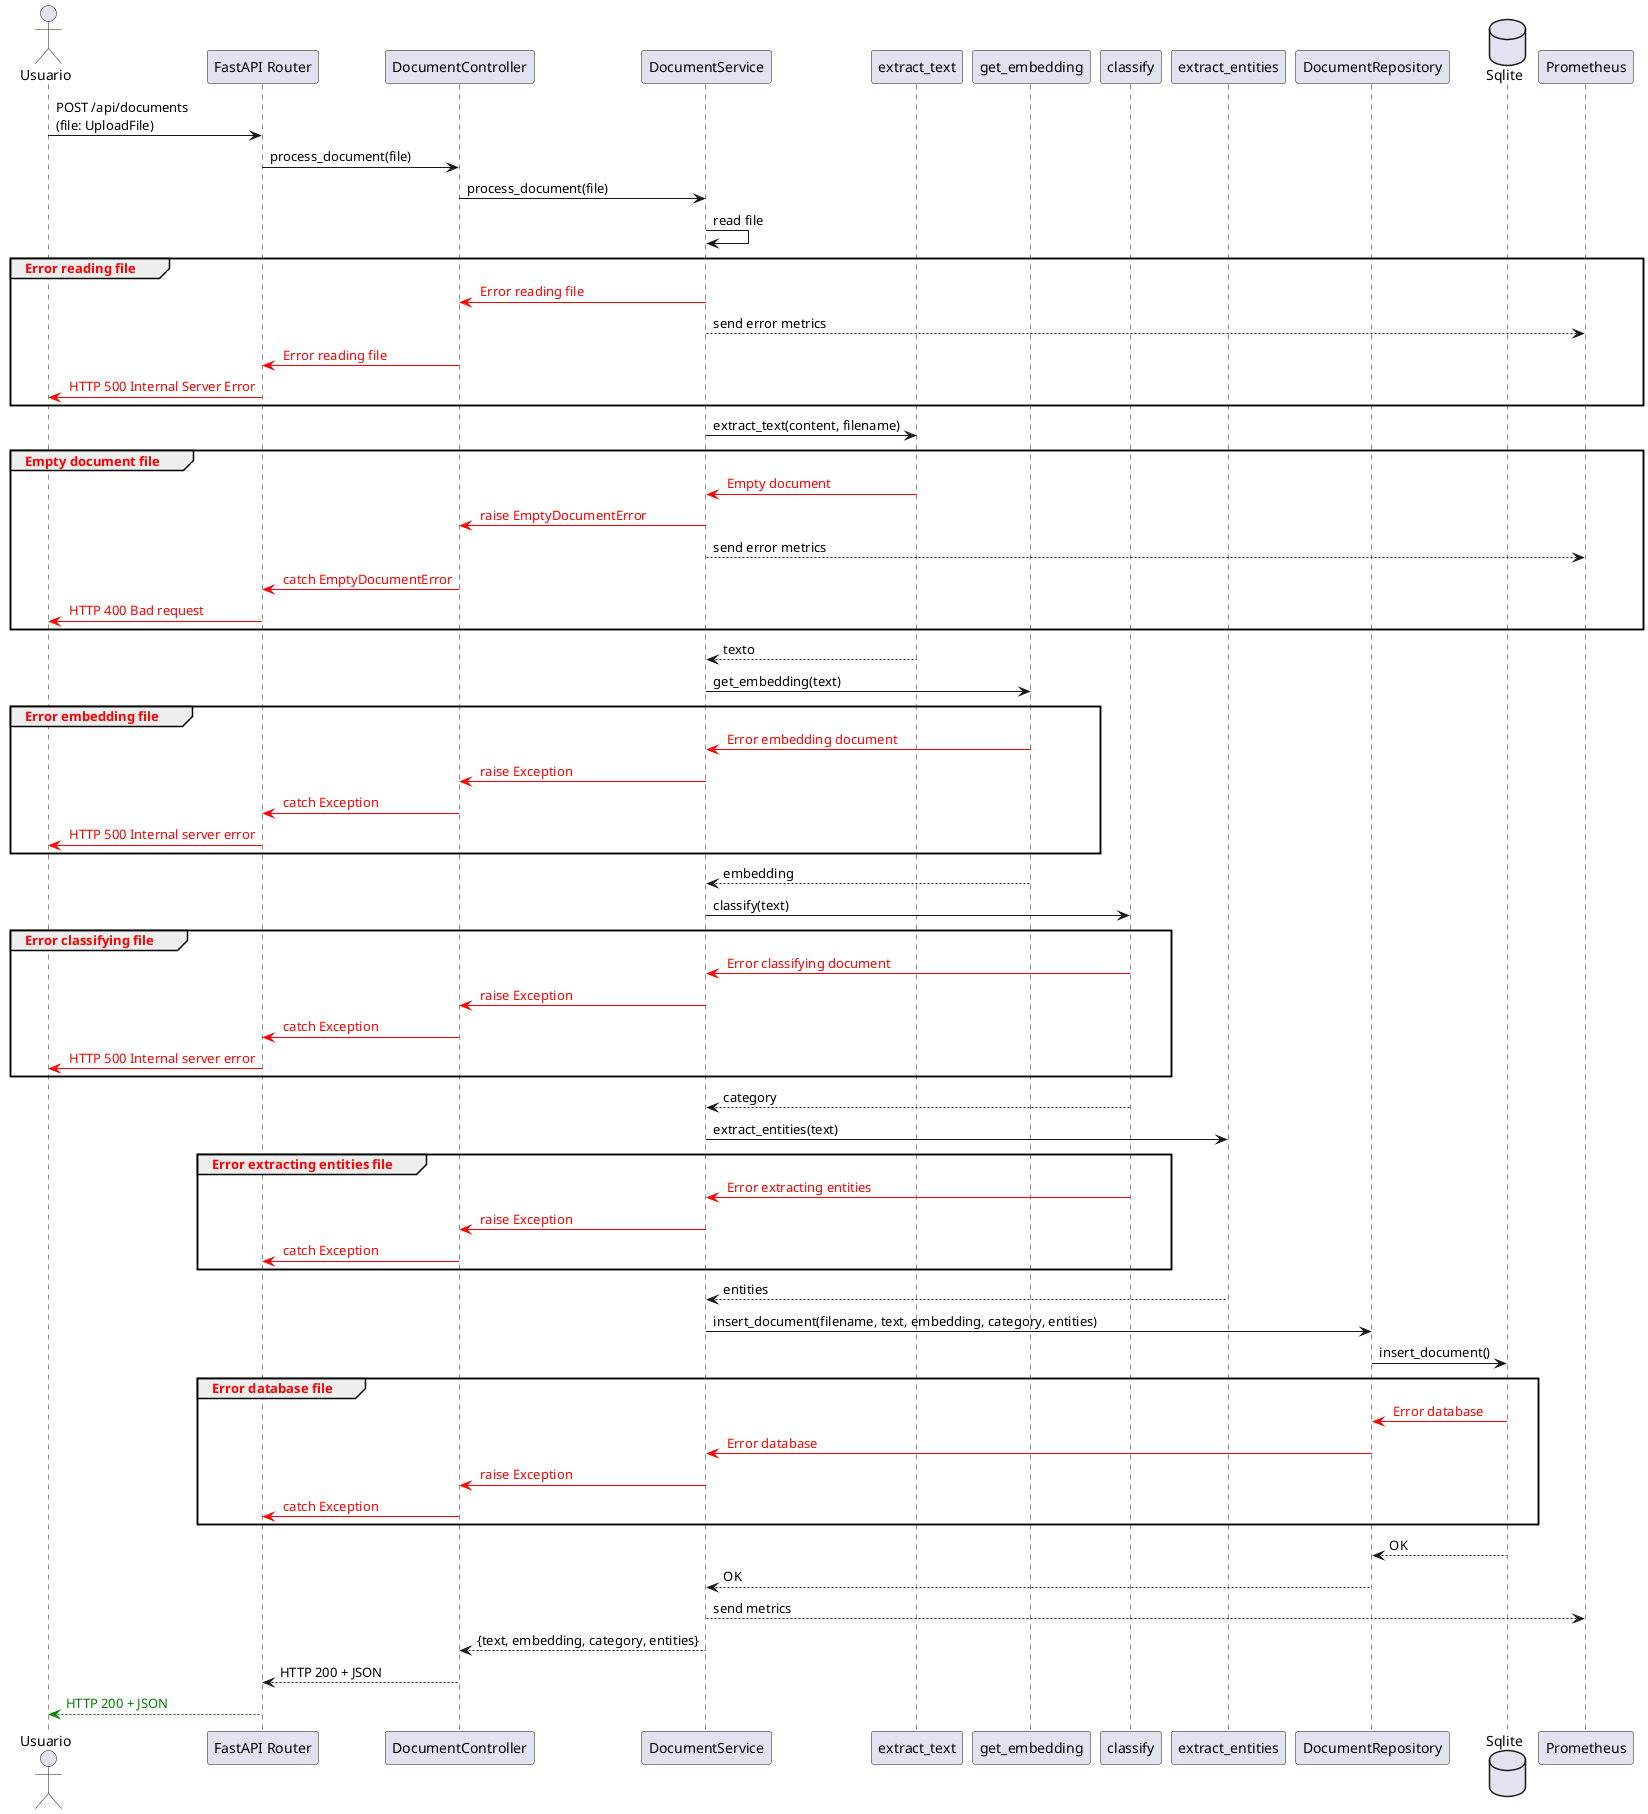 @startuml
actor Usuario
participant "FastAPI Router" as Router
participant "DocumentController" as Controller
participant "DocumentService" as Service
participant "extract_text" as Extractor
participant "get_embedding" as Embedder
participant "classify" as Classifier
participant "extract_entities" as NER
participant "DocumentRepository" as Repo
database "Sqlite" as Database
participant "Prometheus" as Prometheus

Usuario -> Router : POST /api/documents\n(file: UploadFile)
Router -> Controller : process_document(file)
Controller -> Service : process_document(file)

Service -> Service : read file
group <font color=red>Error reading file </font>
    Service -[#red]> Controller : <color:red> Error reading file
    Service --> Prometheus : send error metrics
    Controller -[#red]> Router : <color:red> Error reading file
    Router -[#red]> Usuario : <color:red> HTTP 500 Internal Server Error
end
Service -> Extractor : extract_text(content, filename)
group <font color=red>Empty document file </font>
    Extractor -[#red]> Service : <color:red> Empty document
    Service -[#red]> Controller : <color:red> raise EmptyDocumentError
    Service --> Prometheus : send error metrics
    Controller -[#red]> Router : <color:red> catch EmptyDocumentError
    Router -[#red]> Usuario : <color:red> HTTP 400 Bad request
end
Extractor --> Service : texto

Service -> Embedder : get_embedding(text)
group <font color=red>Error embedding file </font>
    Embedder -[#red]> Service : <color:red> Error embedding document
    Service -[#red]> Controller : <color:red> raise Exception
    Controller -[#red]> Router : <color:red> catch Exception
    Router -[#red]> Usuario : <color:red> HTTP 500 Internal server error
end
Embedder --> Service : embedding

Service -> Classifier : classify(text)
group <font color=red>Error classifying file </font>
    Classifier -[#red]> Service : <color:red> Error classifying document
    Service -[#red]> Controller : <color:red> raise Exception
    Controller -[#red]> Router : <color:red> catch Exception
    Router -[#red]> Usuario : <color:red> HTTP 500 Internal server error
end
Classifier --> Service : category

Service -> NER : extract_entities(text)
group <font color=red>Error extracting entities file </font>
    Classifier -[#red]> Service : <color:red> Error extracting entities
    Service -[#red]> Controller : <color:red> raise Exception
    Controller -[#red]> Router : <color:red> catch Exception
end
NER --> Service : entities

Service -> Repo : insert_document(filename, text, embedding, category, entities)
Repo -> Database : insert_document()
group <font color=red>Error database file </font>
    Database -[#red]> Repo : <color:red> Error database
    Repo -[#red]> Service : <color:red> Error database
    Service -[#red]> Controller : <color:red> raise Exception
    Controller -[#red]> Router : <color:red> catch Exception
end
Database --> Repo : OK
Repo --> Service : OK

Service --> Prometheus : send metrics
Service --> Controller : {text, embedding, category, entities}
Controller --> Router : HTTP 200 + JSON
Router -[#green]-> Usuario : <color:green>HTTP 200 + JSON

@enduml